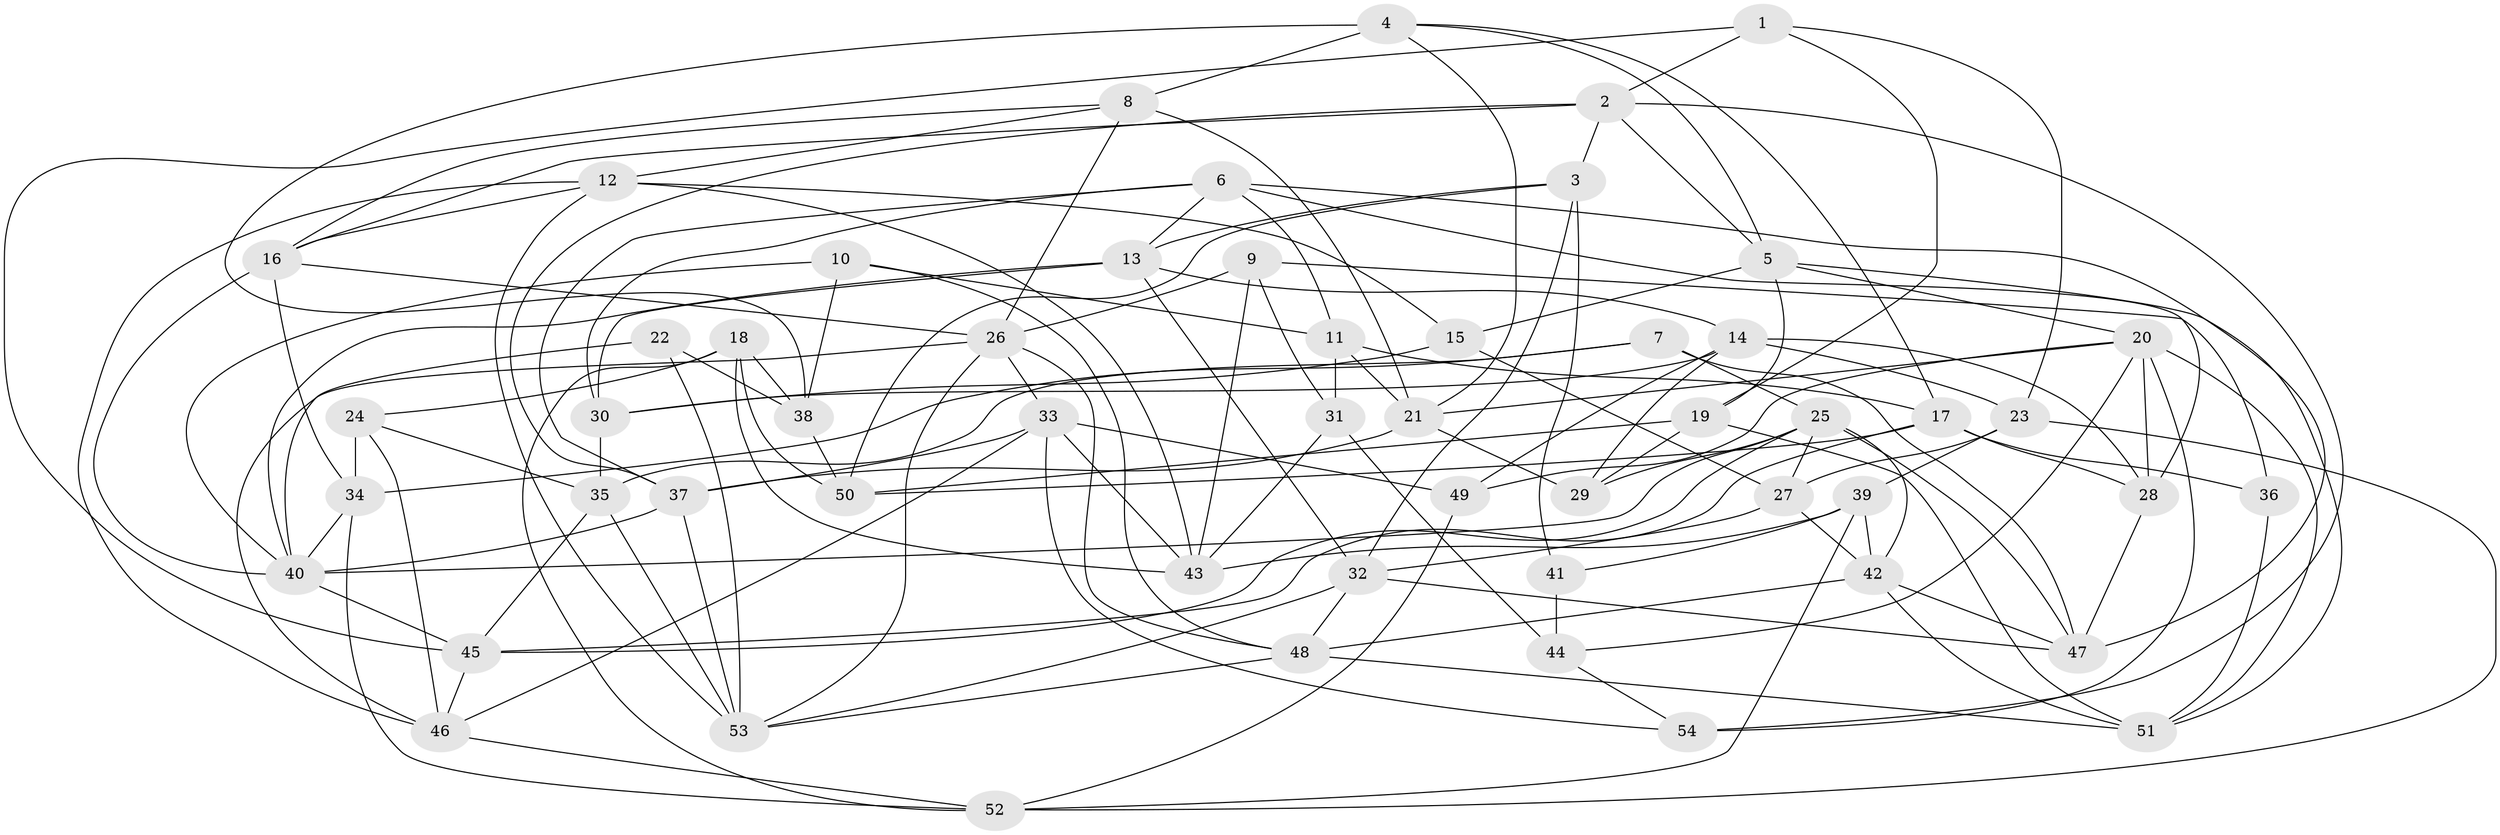 // original degree distribution, {4: 1.0}
// Generated by graph-tools (version 1.1) at 2025/02/03/09/25 03:02:54]
// undirected, 54 vertices, 142 edges
graph export_dot {
graph [start="1"]
  node [color=gray90,style=filled];
  1;
  2;
  3;
  4;
  5;
  6;
  7;
  8;
  9;
  10;
  11;
  12;
  13;
  14;
  15;
  16;
  17;
  18;
  19;
  20;
  21;
  22;
  23;
  24;
  25;
  26;
  27;
  28;
  29;
  30;
  31;
  32;
  33;
  34;
  35;
  36;
  37;
  38;
  39;
  40;
  41;
  42;
  43;
  44;
  45;
  46;
  47;
  48;
  49;
  50;
  51;
  52;
  53;
  54;
  1 -- 2 [weight=1.0];
  1 -- 19 [weight=1.0];
  1 -- 23 [weight=1.0];
  1 -- 45 [weight=1.0];
  2 -- 3 [weight=1.0];
  2 -- 5 [weight=1.0];
  2 -- 16 [weight=1.0];
  2 -- 37 [weight=1.0];
  2 -- 54 [weight=1.0];
  3 -- 13 [weight=1.0];
  3 -- 32 [weight=2.0];
  3 -- 41 [weight=1.0];
  3 -- 50 [weight=1.0];
  4 -- 5 [weight=1.0];
  4 -- 8 [weight=2.0];
  4 -- 17 [weight=1.0];
  4 -- 21 [weight=1.0];
  4 -- 38 [weight=1.0];
  5 -- 15 [weight=1.0];
  5 -- 19 [weight=1.0];
  5 -- 20 [weight=1.0];
  5 -- 51 [weight=1.0];
  6 -- 11 [weight=1.0];
  6 -- 13 [weight=1.0];
  6 -- 28 [weight=1.0];
  6 -- 30 [weight=1.0];
  6 -- 37 [weight=1.0];
  6 -- 47 [weight=1.0];
  7 -- 25 [weight=1.0];
  7 -- 34 [weight=1.0];
  7 -- 35 [weight=1.0];
  7 -- 47 [weight=1.0];
  8 -- 12 [weight=1.0];
  8 -- 16 [weight=1.0];
  8 -- 21 [weight=1.0];
  8 -- 26 [weight=1.0];
  9 -- 26 [weight=2.0];
  9 -- 31 [weight=1.0];
  9 -- 36 [weight=2.0];
  9 -- 43 [weight=1.0];
  10 -- 11 [weight=1.0];
  10 -- 38 [weight=1.0];
  10 -- 40 [weight=1.0];
  10 -- 48 [weight=1.0];
  11 -- 17 [weight=1.0];
  11 -- 21 [weight=1.0];
  11 -- 31 [weight=2.0];
  12 -- 15 [weight=1.0];
  12 -- 16 [weight=1.0];
  12 -- 43 [weight=1.0];
  12 -- 46 [weight=1.0];
  12 -- 53 [weight=1.0];
  13 -- 14 [weight=1.0];
  13 -- 30 [weight=1.0];
  13 -- 32 [weight=1.0];
  13 -- 40 [weight=1.0];
  14 -- 23 [weight=1.0];
  14 -- 28 [weight=1.0];
  14 -- 29 [weight=1.0];
  14 -- 30 [weight=1.0];
  14 -- 49 [weight=1.0];
  15 -- 27 [weight=1.0];
  15 -- 30 [weight=1.0];
  16 -- 26 [weight=1.0];
  16 -- 34 [weight=1.0];
  16 -- 40 [weight=1.0];
  17 -- 28 [weight=1.0];
  17 -- 36 [weight=1.0];
  17 -- 45 [weight=1.0];
  17 -- 50 [weight=1.0];
  18 -- 24 [weight=1.0];
  18 -- 38 [weight=2.0];
  18 -- 43 [weight=1.0];
  18 -- 50 [weight=1.0];
  18 -- 52 [weight=1.0];
  19 -- 29 [weight=1.0];
  19 -- 50 [weight=2.0];
  19 -- 51 [weight=1.0];
  20 -- 21 [weight=1.0];
  20 -- 28 [weight=2.0];
  20 -- 44 [weight=1.0];
  20 -- 49 [weight=1.0];
  20 -- 51 [weight=1.0];
  20 -- 54 [weight=1.0];
  21 -- 29 [weight=1.0];
  21 -- 37 [weight=1.0];
  22 -- 38 [weight=1.0];
  22 -- 40 [weight=1.0];
  22 -- 53 [weight=2.0];
  23 -- 27 [weight=1.0];
  23 -- 39 [weight=2.0];
  23 -- 52 [weight=1.0];
  24 -- 34 [weight=1.0];
  24 -- 35 [weight=1.0];
  24 -- 46 [weight=1.0];
  25 -- 27 [weight=1.0];
  25 -- 29 [weight=1.0];
  25 -- 40 [weight=2.0];
  25 -- 42 [weight=1.0];
  25 -- 45 [weight=1.0];
  25 -- 47 [weight=1.0];
  26 -- 33 [weight=1.0];
  26 -- 46 [weight=1.0];
  26 -- 48 [weight=1.0];
  26 -- 53 [weight=1.0];
  27 -- 32 [weight=2.0];
  27 -- 42 [weight=1.0];
  28 -- 47 [weight=1.0];
  30 -- 35 [weight=2.0];
  31 -- 43 [weight=1.0];
  31 -- 44 [weight=2.0];
  32 -- 47 [weight=1.0];
  32 -- 48 [weight=1.0];
  32 -- 53 [weight=1.0];
  33 -- 37 [weight=1.0];
  33 -- 43 [weight=1.0];
  33 -- 46 [weight=1.0];
  33 -- 49 [weight=1.0];
  33 -- 54 [weight=1.0];
  34 -- 40 [weight=2.0];
  34 -- 52 [weight=1.0];
  35 -- 45 [weight=1.0];
  35 -- 53 [weight=1.0];
  36 -- 51 [weight=1.0];
  37 -- 40 [weight=1.0];
  37 -- 53 [weight=1.0];
  38 -- 50 [weight=1.0];
  39 -- 41 [weight=1.0];
  39 -- 42 [weight=1.0];
  39 -- 43 [weight=1.0];
  39 -- 52 [weight=1.0];
  40 -- 45 [weight=1.0];
  41 -- 44 [weight=2.0];
  42 -- 47 [weight=1.0];
  42 -- 48 [weight=1.0];
  42 -- 51 [weight=1.0];
  44 -- 54 [weight=1.0];
  45 -- 46 [weight=1.0];
  46 -- 52 [weight=1.0];
  48 -- 51 [weight=1.0];
  48 -- 53 [weight=1.0];
  49 -- 52 [weight=1.0];
}
